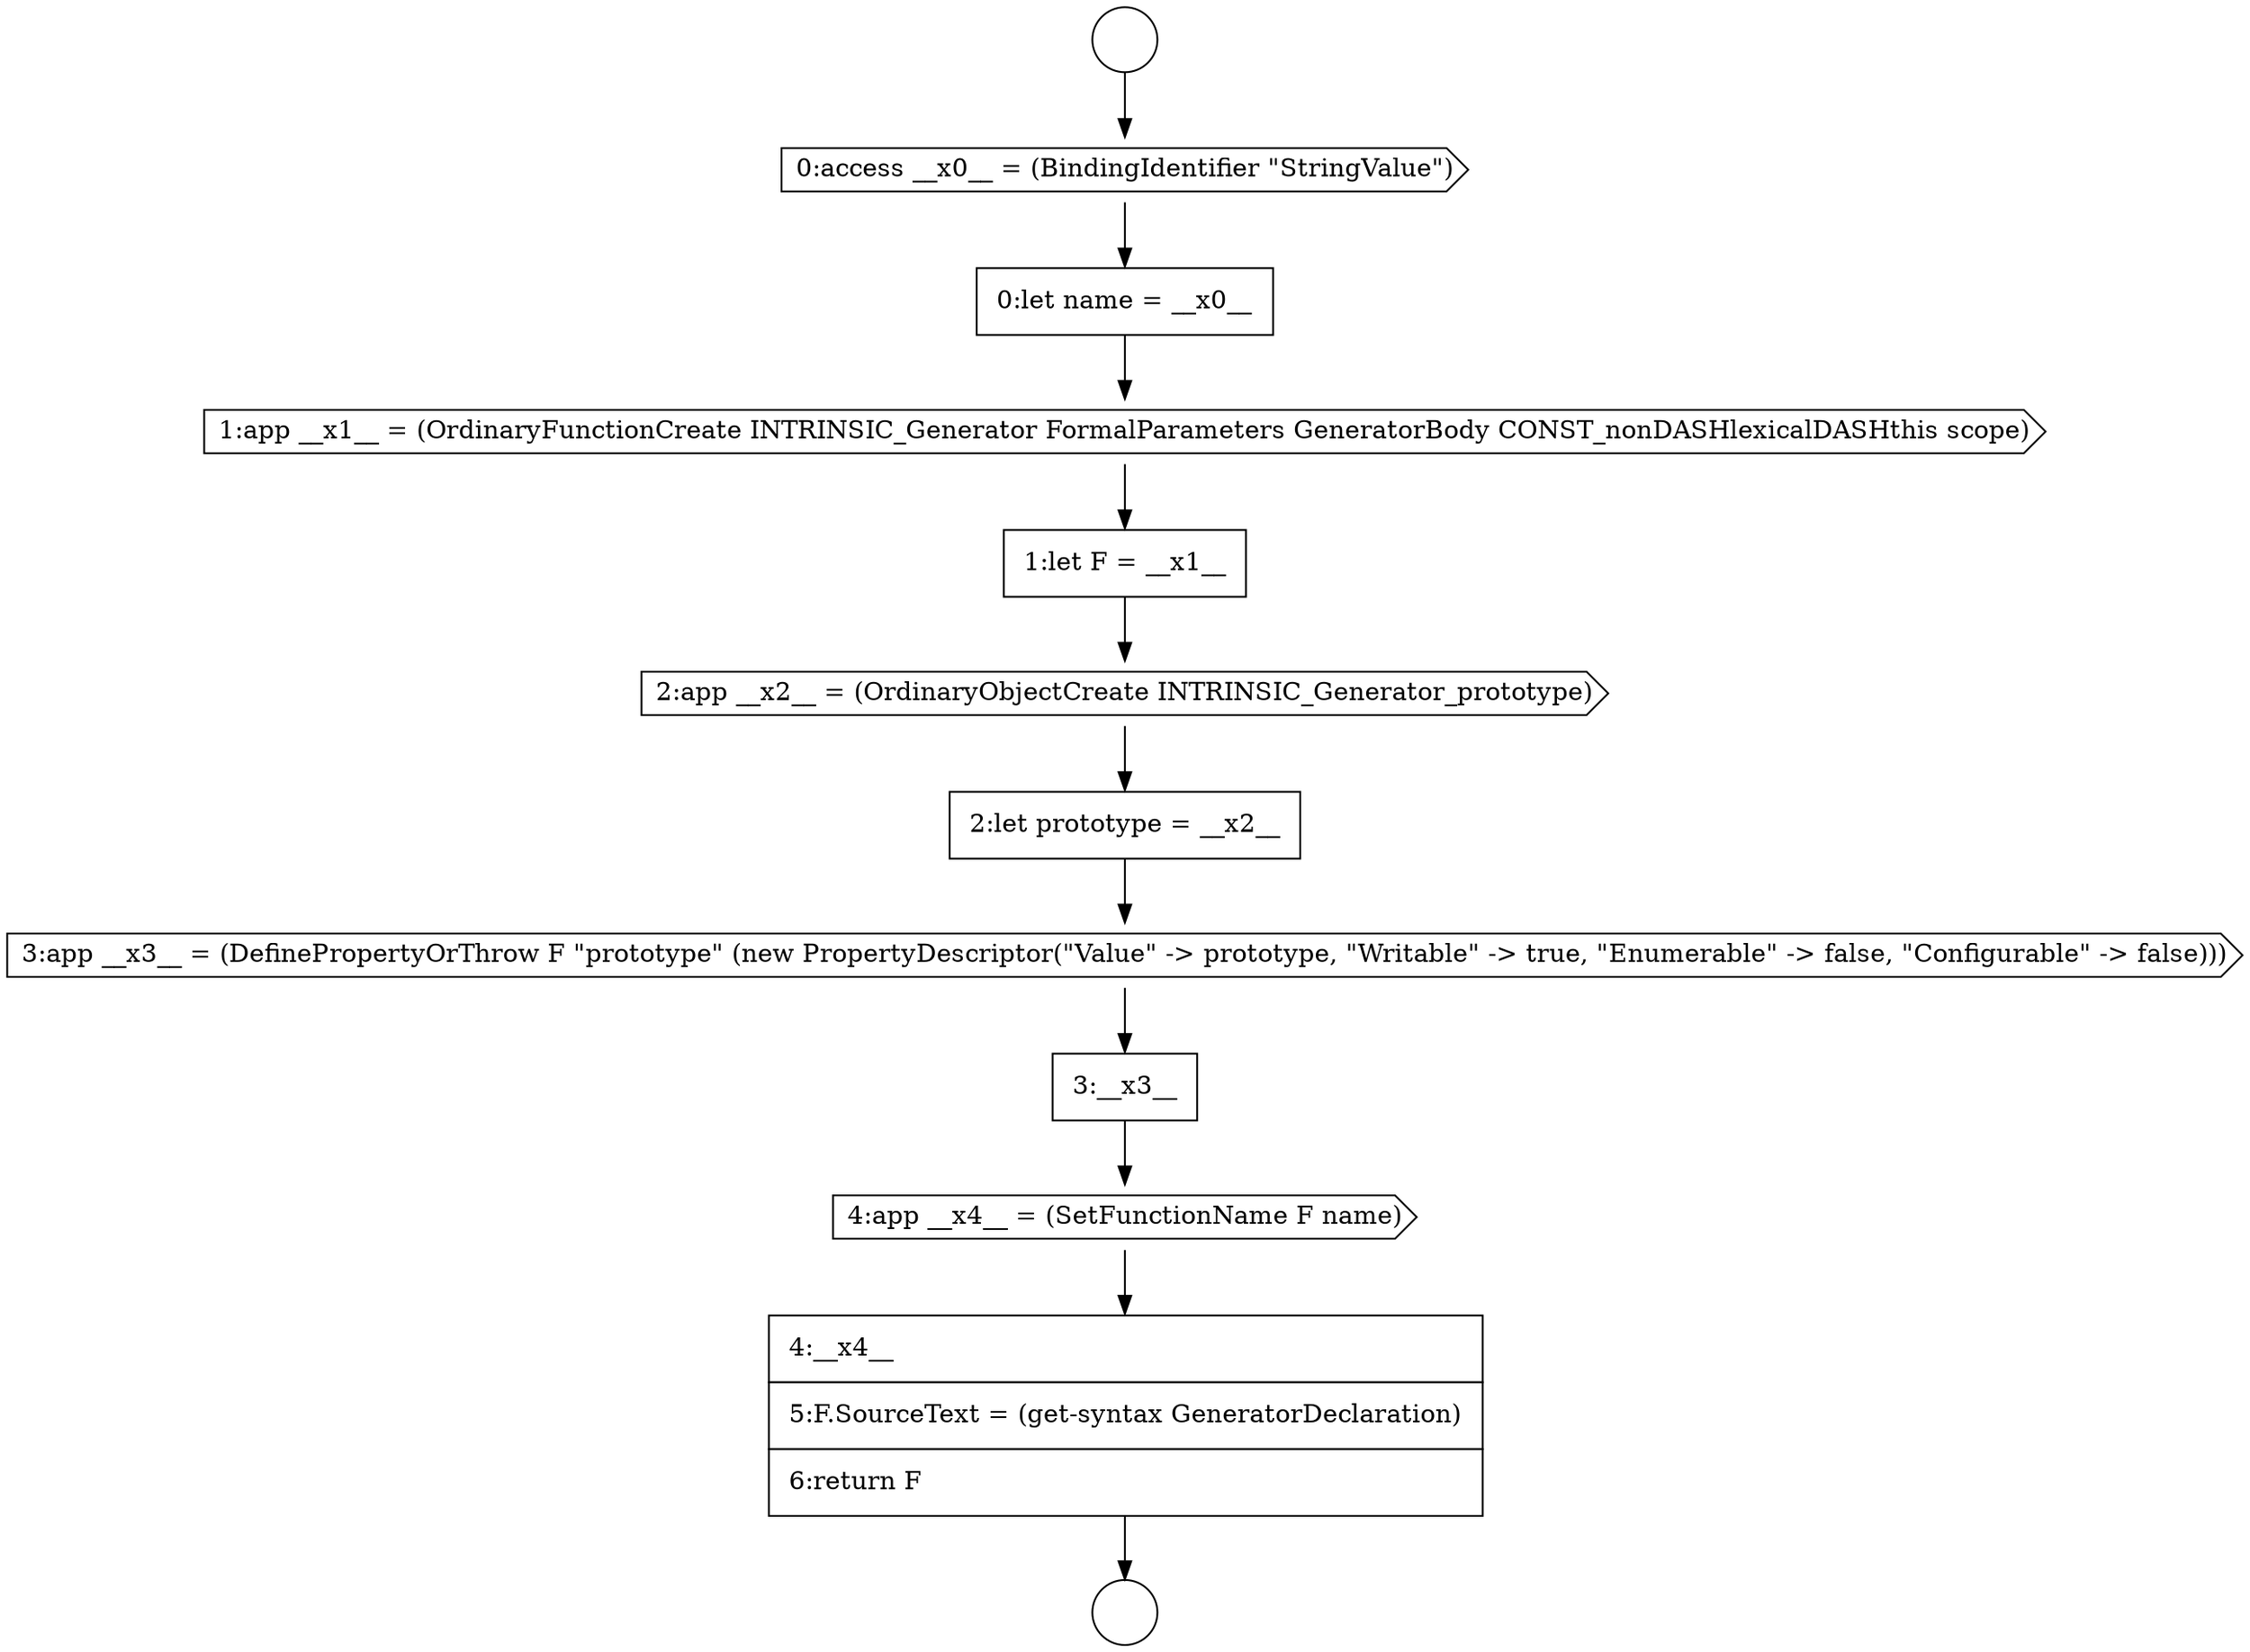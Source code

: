 digraph {
  node9565 [shape=none, margin=0, label=<<font color="black">
    <table border="0" cellborder="1" cellspacing="0" cellpadding="10">
      <tr><td align="left">3:__x3__</td></tr>
    </table>
  </font>> color="black" fillcolor="white" style=filled]
  node9561 [shape=none, margin=0, label=<<font color="black">
    <table border="0" cellborder="1" cellspacing="0" cellpadding="10">
      <tr><td align="left">1:let F = __x1__</td></tr>
    </table>
  </font>> color="black" fillcolor="white" style=filled]
  node9557 [shape=circle label=" " color="black" fillcolor="white" style=filled]
  node9556 [shape=circle label=" " color="black" fillcolor="white" style=filled]
  node9566 [shape=cds, label=<<font color="black">4:app __x4__ = (SetFunctionName F name)</font>> color="black" fillcolor="white" style=filled]
  node9562 [shape=cds, label=<<font color="black">2:app __x2__ = (OrdinaryObjectCreate INTRINSIC_Generator_prototype)</font>> color="black" fillcolor="white" style=filled]
  node9560 [shape=cds, label=<<font color="black">1:app __x1__ = (OrdinaryFunctionCreate INTRINSIC_Generator FormalParameters GeneratorBody CONST_nonDASHlexicalDASHthis scope)</font>> color="black" fillcolor="white" style=filled]
  node9563 [shape=none, margin=0, label=<<font color="black">
    <table border="0" cellborder="1" cellspacing="0" cellpadding="10">
      <tr><td align="left">2:let prototype = __x2__</td></tr>
    </table>
  </font>> color="black" fillcolor="white" style=filled]
  node9567 [shape=none, margin=0, label=<<font color="black">
    <table border="0" cellborder="1" cellspacing="0" cellpadding="10">
      <tr><td align="left">4:__x4__</td></tr>
      <tr><td align="left">5:F.SourceText = (get-syntax GeneratorDeclaration)</td></tr>
      <tr><td align="left">6:return F</td></tr>
    </table>
  </font>> color="black" fillcolor="white" style=filled]
  node9559 [shape=none, margin=0, label=<<font color="black">
    <table border="0" cellborder="1" cellspacing="0" cellpadding="10">
      <tr><td align="left">0:let name = __x0__</td></tr>
    </table>
  </font>> color="black" fillcolor="white" style=filled]
  node9564 [shape=cds, label=<<font color="black">3:app __x3__ = (DefinePropertyOrThrow F &quot;prototype&quot; (new PropertyDescriptor(&quot;Value&quot; -&gt; prototype, &quot;Writable&quot; -&gt; true, &quot;Enumerable&quot; -&gt; false, &quot;Configurable&quot; -&gt; false)))</font>> color="black" fillcolor="white" style=filled]
  node9558 [shape=cds, label=<<font color="black">0:access __x0__ = (BindingIdentifier &quot;StringValue&quot;)</font>> color="black" fillcolor="white" style=filled]
  node9566 -> node9567 [ color="black"]
  node9563 -> node9564 [ color="black"]
  node9564 -> node9565 [ color="black"]
  node9558 -> node9559 [ color="black"]
  node9559 -> node9560 [ color="black"]
  node9556 -> node9558 [ color="black"]
  node9560 -> node9561 [ color="black"]
  node9562 -> node9563 [ color="black"]
  node9565 -> node9566 [ color="black"]
  node9567 -> node9557 [ color="black"]
  node9561 -> node9562 [ color="black"]
}
